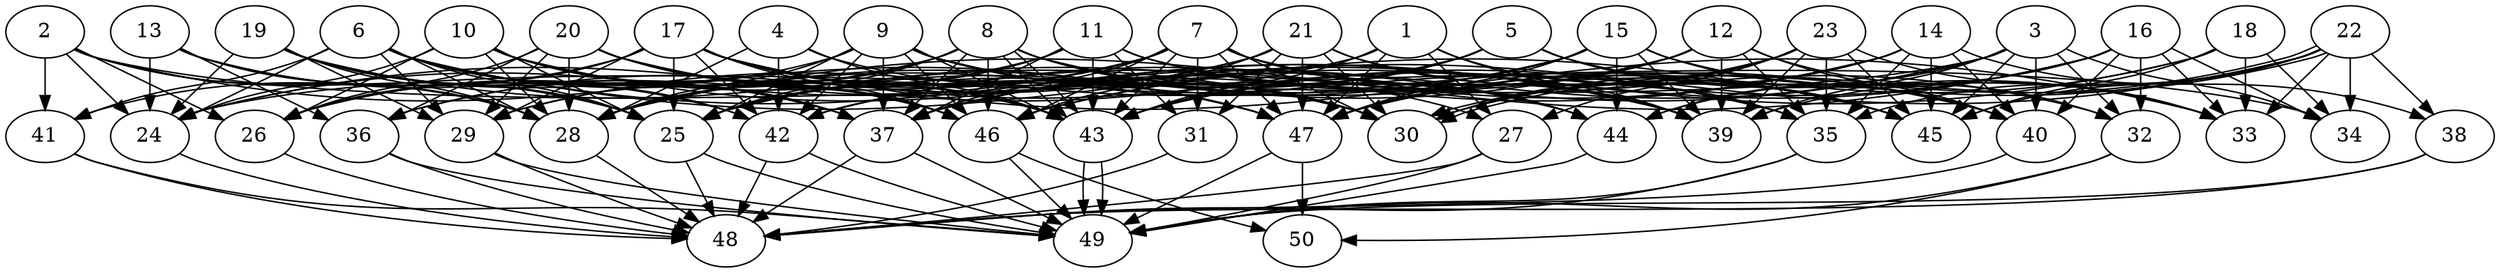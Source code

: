 // DAG automatically generated by daggen at Thu Oct  3 14:07:57 2019
// ./daggen --dot -n 50 --ccr 0.5 --fat 0.9 --regular 0.7 --density 0.6 --mindata 5242880 --maxdata 52428800 
digraph G {
  1 [size="90941440", alpha="0.11", expect_size="45470720"] 
  1 -> 24 [size ="45470720"]
  1 -> 27 [size ="45470720"]
  1 -> 35 [size ="45470720"]
  1 -> 39 [size ="45470720"]
  1 -> 43 [size ="45470720"]
  1 -> 47 [size ="45470720"]
  2 [size="60786688", alpha="0.13", expect_size="30393344"] 
  2 -> 24 [size ="30393344"]
  2 -> 25 [size ="30393344"]
  2 -> 26 [size ="30393344"]
  2 -> 28 [size ="30393344"]
  2 -> 34 [size ="30393344"]
  2 -> 41 [size ="30393344"]
  2 -> 47 [size ="30393344"]
  3 [size="25346048", alpha="0.12", expect_size="12673024"] 
  3 -> 24 [size ="12673024"]
  3 -> 32 [size ="12673024"]
  3 -> 34 [size ="12673024"]
  3 -> 37 [size ="12673024"]
  3 -> 39 [size ="12673024"]
  3 -> 40 [size ="12673024"]
  3 -> 42 [size ="12673024"]
  3 -> 44 [size ="12673024"]
  3 -> 45 [size ="12673024"]
  4 [size="53368832", alpha="0.08", expect_size="26684416"] 
  4 -> 28 [size ="26684416"]
  4 -> 30 [size ="26684416"]
  4 -> 42 [size ="26684416"]
  4 -> 43 [size ="26684416"]
  5 [size="71385088", alpha="0.02", expect_size="35692544"] 
  5 -> 29 [size ="35692544"]
  5 -> 33 [size ="35692544"]
  5 -> 37 [size ="35692544"]
  5 -> 40 [size ="35692544"]
  5 -> 42 [size ="35692544"]
  5 -> 43 [size ="35692544"]
  5 -> 45 [size ="35692544"]
  6 [size="12142592", alpha="0.00", expect_size="6071296"] 
  6 -> 24 [size ="6071296"]
  6 -> 25 [size ="6071296"]
  6 -> 28 [size ="6071296"]
  6 -> 29 [size ="6071296"]
  6 -> 37 [size ="6071296"]
  6 -> 39 [size ="6071296"]
  6 -> 41 [size ="6071296"]
  6 -> 42 [size ="6071296"]
  6 -> 43 [size ="6071296"]
  6 -> 45 [size ="6071296"]
  7 [size="84373504", alpha="0.11", expect_size="42186752"] 
  7 -> 24 [size ="42186752"]
  7 -> 25 [size ="42186752"]
  7 -> 29 [size ="42186752"]
  7 -> 30 [size ="42186752"]
  7 -> 31 [size ="42186752"]
  7 -> 32 [size ="42186752"]
  7 -> 37 [size ="42186752"]
  7 -> 39 [size ="42186752"]
  7 -> 43 [size ="42186752"]
  7 -> 44 [size ="42186752"]
  7 -> 46 [size ="42186752"]
  7 -> 47 [size ="42186752"]
  8 [size="35057664", alpha="0.17", expect_size="17528832"] 
  8 -> 25 [size ="17528832"]
  8 -> 26 [size ="17528832"]
  8 -> 27 [size ="17528832"]
  8 -> 28 [size ="17528832"]
  8 -> 30 [size ="17528832"]
  8 -> 37 [size ="17528832"]
  8 -> 40 [size ="17528832"]
  8 -> 43 [size ="17528832"]
  8 -> 43 [size ="17528832"]
  8 -> 46 [size ="17528832"]
  9 [size="68067328", alpha="0.08", expect_size="34033664"] 
  9 -> 25 [size ="34033664"]
  9 -> 26 [size ="34033664"]
  9 -> 28 [size ="34033664"]
  9 -> 30 [size ="34033664"]
  9 -> 35 [size ="34033664"]
  9 -> 37 [size ="34033664"]
  9 -> 42 [size ="34033664"]
  9 -> 43 [size ="34033664"]
  9 -> 45 [size ="34033664"]
  9 -> 46 [size ="34033664"]
  10 [size="48205824", alpha="0.10", expect_size="24102912"] 
  10 -> 24 [size ="24102912"]
  10 -> 25 [size ="24102912"]
  10 -> 26 [size ="24102912"]
  10 -> 28 [size ="24102912"]
  10 -> 37 [size ="24102912"]
  10 -> 39 [size ="24102912"]
  10 -> 43 [size ="24102912"]
  10 -> 47 [size ="24102912"]
  11 [size="82937856", alpha="0.16", expect_size="41468928"] 
  11 -> 25 [size ="41468928"]
  11 -> 31 [size ="41468928"]
  11 -> 36 [size ="41468928"]
  11 -> 37 [size ="41468928"]
  11 -> 43 [size ="41468928"]
  11 -> 44 [size ="41468928"]
  11 -> 45 [size ="41468928"]
  12 [size="42379264", alpha="0.09", expect_size="21189632"] 
  12 -> 28 [size ="21189632"]
  12 -> 32 [size ="21189632"]
  12 -> 35 [size ="21189632"]
  12 -> 37 [size ="21189632"]
  12 -> 39 [size ="21189632"]
  12 -> 40 [size ="21189632"]
  12 -> 43 [size ="21189632"]
  12 -> 47 [size ="21189632"]
  13 [size="11202560", alpha="0.15", expect_size="5601280"] 
  13 -> 24 [size ="5601280"]
  13 -> 28 [size ="5601280"]
  13 -> 36 [size ="5601280"]
  13 -> 37 [size ="5601280"]
  13 -> 42 [size ="5601280"]
  14 [size="65972224", alpha="0.09", expect_size="32986112"] 
  14 -> 25 [size ="32986112"]
  14 -> 30 [size ="32986112"]
  14 -> 35 [size ="32986112"]
  14 -> 38 [size ="32986112"]
  14 -> 40 [size ="32986112"]
  14 -> 42 [size ="32986112"]
  14 -> 45 [size ="32986112"]
  15 [size="101777408", alpha="0.08", expect_size="50888704"] 
  15 -> 25 [size ="50888704"]
  15 -> 28 [size ="50888704"]
  15 -> 33 [size ="50888704"]
  15 -> 39 [size ="50888704"]
  15 -> 40 [size ="50888704"]
  15 -> 43 [size ="50888704"]
  15 -> 44 [size ="50888704"]
  15 -> 47 [size ="50888704"]
  16 [size="19107840", alpha="0.18", expect_size="9553920"] 
  16 -> 28 [size ="9553920"]
  16 -> 30 [size ="9553920"]
  16 -> 32 [size ="9553920"]
  16 -> 33 [size ="9553920"]
  16 -> 34 [size ="9553920"]
  16 -> 40 [size ="9553920"]
  16 -> 43 [size ="9553920"]
  16 -> 44 [size ="9553920"]
  16 -> 46 [size ="9553920"]
  17 [size="19486720", alpha="0.18", expect_size="9743360"] 
  17 -> 25 [size ="9743360"]
  17 -> 26 [size ="9743360"]
  17 -> 29 [size ="9743360"]
  17 -> 33 [size ="9743360"]
  17 -> 35 [size ="9743360"]
  17 -> 41 [size ="9743360"]
  17 -> 42 [size ="9743360"]
  17 -> 43 [size ="9743360"]
  17 -> 46 [size ="9743360"]
  17 -> 47 [size ="9743360"]
  18 [size="72542208", alpha="0.13", expect_size="36271104"] 
  18 -> 33 [size ="36271104"]
  18 -> 34 [size ="36271104"]
  18 -> 37 [size ="36271104"]
  18 -> 45 [size ="36271104"]
  18 -> 47 [size ="36271104"]
  19 [size="59113472", alpha="0.16", expect_size="29556736"] 
  19 -> 24 [size ="29556736"]
  19 -> 25 [size ="29556736"]
  19 -> 28 [size ="29556736"]
  19 -> 29 [size ="29556736"]
  19 -> 30 [size ="29556736"]
  19 -> 37 [size ="29556736"]
  19 -> 46 [size ="29556736"]
  20 [size="97116160", alpha="0.19", expect_size="48558080"] 
  20 -> 26 [size ="48558080"]
  20 -> 28 [size ="48558080"]
  20 -> 29 [size ="48558080"]
  20 -> 30 [size ="48558080"]
  20 -> 36 [size ="48558080"]
  20 -> 44 [size ="48558080"]
  20 -> 46 [size ="48558080"]
  20 -> 47 [size ="48558080"]
  21 [size="48394240", alpha="0.19", expect_size="24197120"] 
  21 -> 28 [size ="24197120"]
  21 -> 30 [size ="24197120"]
  21 -> 31 [size ="24197120"]
  21 -> 36 [size ="24197120"]
  21 -> 39 [size ="24197120"]
  21 -> 45 [size ="24197120"]
  21 -> 46 [size ="24197120"]
  21 -> 47 [size ="24197120"]
  22 [size="27387904", alpha="0.09", expect_size="13693952"] 
  22 -> 30 [size ="13693952"]
  22 -> 30 [size ="13693952"]
  22 -> 33 [size ="13693952"]
  22 -> 34 [size ="13693952"]
  22 -> 35 [size ="13693952"]
  22 -> 38 [size ="13693952"]
  22 -> 39 [size ="13693952"]
  22 -> 45 [size ="13693952"]
  22 -> 46 [size ="13693952"]
  22 -> 47 [size ="13693952"]
  23 [size="72024064", alpha="0.03", expect_size="36012032"] 
  23 -> 27 [size ="36012032"]
  23 -> 30 [size ="36012032"]
  23 -> 33 [size ="36012032"]
  23 -> 35 [size ="36012032"]
  23 -> 37 [size ="36012032"]
  23 -> 39 [size ="36012032"]
  23 -> 45 [size ="36012032"]
  23 -> 47 [size ="36012032"]
  24 [size="46923776", alpha="0.06", expect_size="23461888"] 
  24 -> 48 [size ="23461888"]
  25 [size="90001408", alpha="0.02", expect_size="45000704"] 
  25 -> 48 [size ="45000704"]
  25 -> 49 [size ="45000704"]
  26 [size="33507328", alpha="0.18", expect_size="16753664"] 
  26 -> 48 [size ="16753664"]
  27 [size="22304768", alpha="0.10", expect_size="11152384"] 
  27 -> 48 [size ="11152384"]
  27 -> 49 [size ="11152384"]
  28 [size="14245888", alpha="0.07", expect_size="7122944"] 
  28 -> 48 [size ="7122944"]
  29 [size="76908544", alpha="0.16", expect_size="38454272"] 
  29 -> 48 [size ="38454272"]
  29 -> 49 [size ="38454272"]
  30 [size="57360384", alpha="0.13", expect_size="28680192"] 
  31 [size="51480576", alpha="0.05", expect_size="25740288"] 
  31 -> 48 [size ="25740288"]
  32 [size="45352960", alpha="0.05", expect_size="22676480"] 
  32 -> 49 [size ="22676480"]
  32 -> 50 [size ="22676480"]
  33 [size="89278464", alpha="0.04", expect_size="44639232"] 
  34 [size="103747584", alpha="0.15", expect_size="51873792"] 
  35 [size="37271552", alpha="0.06", expect_size="18635776"] 
  35 -> 48 [size ="18635776"]
  35 -> 49 [size ="18635776"]
  36 [size="45123584", alpha="0.18", expect_size="22561792"] 
  36 -> 48 [size ="22561792"]
  36 -> 49 [size ="22561792"]
  37 [size="34588672", alpha="0.12", expect_size="17294336"] 
  37 -> 48 [size ="17294336"]
  37 -> 49 [size ="17294336"]
  38 [size="79558656", alpha="0.20", expect_size="39779328"] 
  38 -> 48 [size ="39779328"]
  38 -> 49 [size ="39779328"]
  39 [size="15861760", alpha="0.18", expect_size="7930880"] 
  40 [size="89823232", alpha="0.14", expect_size="44911616"] 
  40 -> 48 [size ="44911616"]
  41 [size="56049664", alpha="0.18", expect_size="28024832"] 
  41 -> 48 [size ="28024832"]
  41 -> 49 [size ="28024832"]
  42 [size="81369088", alpha="0.06", expect_size="40684544"] 
  42 -> 48 [size ="40684544"]
  42 -> 49 [size ="40684544"]
  43 [size="103301120", alpha="0.06", expect_size="51650560"] 
  43 -> 49 [size ="51650560"]
  43 -> 49 [size ="51650560"]
  44 [size="28192768", alpha="0.15", expect_size="14096384"] 
  44 -> 49 [size ="14096384"]
  45 [size="100274176", alpha="0.00", expect_size="50137088"] 
  46 [size="33349632", alpha="0.10", expect_size="16674816"] 
  46 -> 49 [size ="16674816"]
  46 -> 50 [size ="16674816"]
  47 [size="24784896", alpha="0.03", expect_size="12392448"] 
  47 -> 49 [size ="12392448"]
  47 -> 50 [size ="12392448"]
  48 [size="83582976", alpha="0.17", expect_size="41791488"] 
  49 [size="83056640", alpha="0.04", expect_size="41528320"] 
  50 [size="71833600", alpha="0.02", expect_size="35916800"] 
}

